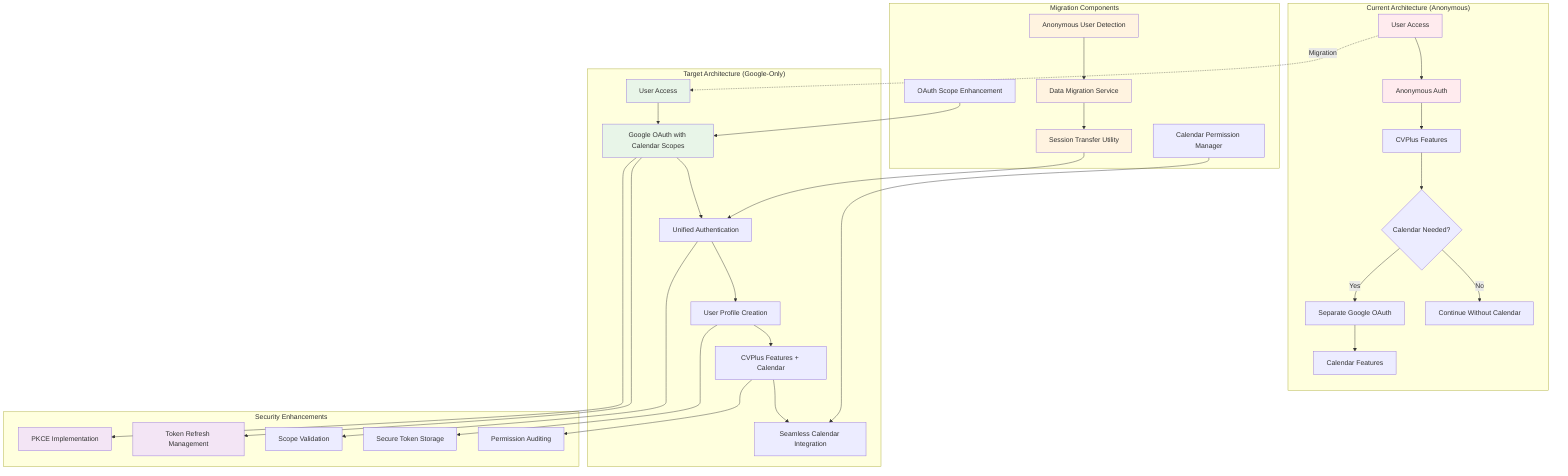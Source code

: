 graph TB
    subgraph "Current Architecture (Anonymous)"
        A1[User Access] --> B1[Anonymous Auth]
        B1 --> C1[CVPlus Features]
        C1 --> D1{Calendar Needed?}
        D1 -->|Yes| E1[Separate Google OAuth]
        D1 -->|No| F1[Continue Without Calendar]
        E1 --> G1[Calendar Features]
    end

    subgraph "Target Architecture (Google-Only)"
        A2[User Access] --> B2[Google OAuth with Calendar Scopes]
        B2 --> C2[Unified Authentication]
        C2 --> D2[User Profile Creation]
        D2 --> E2[CVPlus Features + Calendar]
        E2 --> F2[Seamless Calendar Integration]
    end

    subgraph "Migration Components"
        M1[Data Migration Service]
        M2[Anonymous User Detection]
        M3[Session Transfer Utility]
        M4[OAuth Scope Enhancement]
        M5[Calendar Permission Manager]
    end

    subgraph "Security Enhancements"
        S1[PKCE Implementation]
        S2[Token Refresh Management]
        S3[Scope Validation]
        S4[Secure Token Storage]
        S5[Permission Auditing]
    end

    %% Migration Flow
    A1 -.->|Migration| A2
    M2 --> M1
    M1 --> M3
    M3 --> C2

    %% Security Integration
    B2 --> S1
    B2 --> S2
    C2 --> S3
    D2 --> S4
    E2 --> S5

    %% Component Dependencies
    M4 --> B2
    M5 --> F2

    style A1 fill:#ffebee
    style B1 fill:#ffebee
    style A2 fill:#e8f5e8
    style B2 fill:#e8f5e8
    style M1 fill:#fff3e0
    style M2 fill:#fff3e0
    style M3 fill:#fff3e0
    style S1 fill:#f3e5f5
    style S2 fill:#f3e5f5